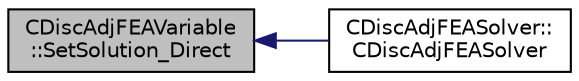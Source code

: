 digraph "CDiscAdjFEAVariable::SetSolution_Direct"
{
  edge [fontname="Helvetica",fontsize="10",labelfontname="Helvetica",labelfontsize="10"];
  node [fontname="Helvetica",fontsize="10",shape=record];
  rankdir="LR";
  Node110 [label="CDiscAdjFEAVariable\l::SetSolution_Direct",height=0.2,width=0.4,color="black", fillcolor="grey75", style="filled", fontcolor="black"];
  Node110 -> Node111 [dir="back",color="midnightblue",fontsize="10",style="solid",fontname="Helvetica"];
  Node111 [label="CDiscAdjFEASolver::\lCDiscAdjFEASolver",height=0.2,width=0.4,color="black", fillcolor="white", style="filled",URL="$class_c_disc_adj_f_e_a_solver.html#ae74a58b4ee4459687d1c4f4e0d0e15ff"];
}
